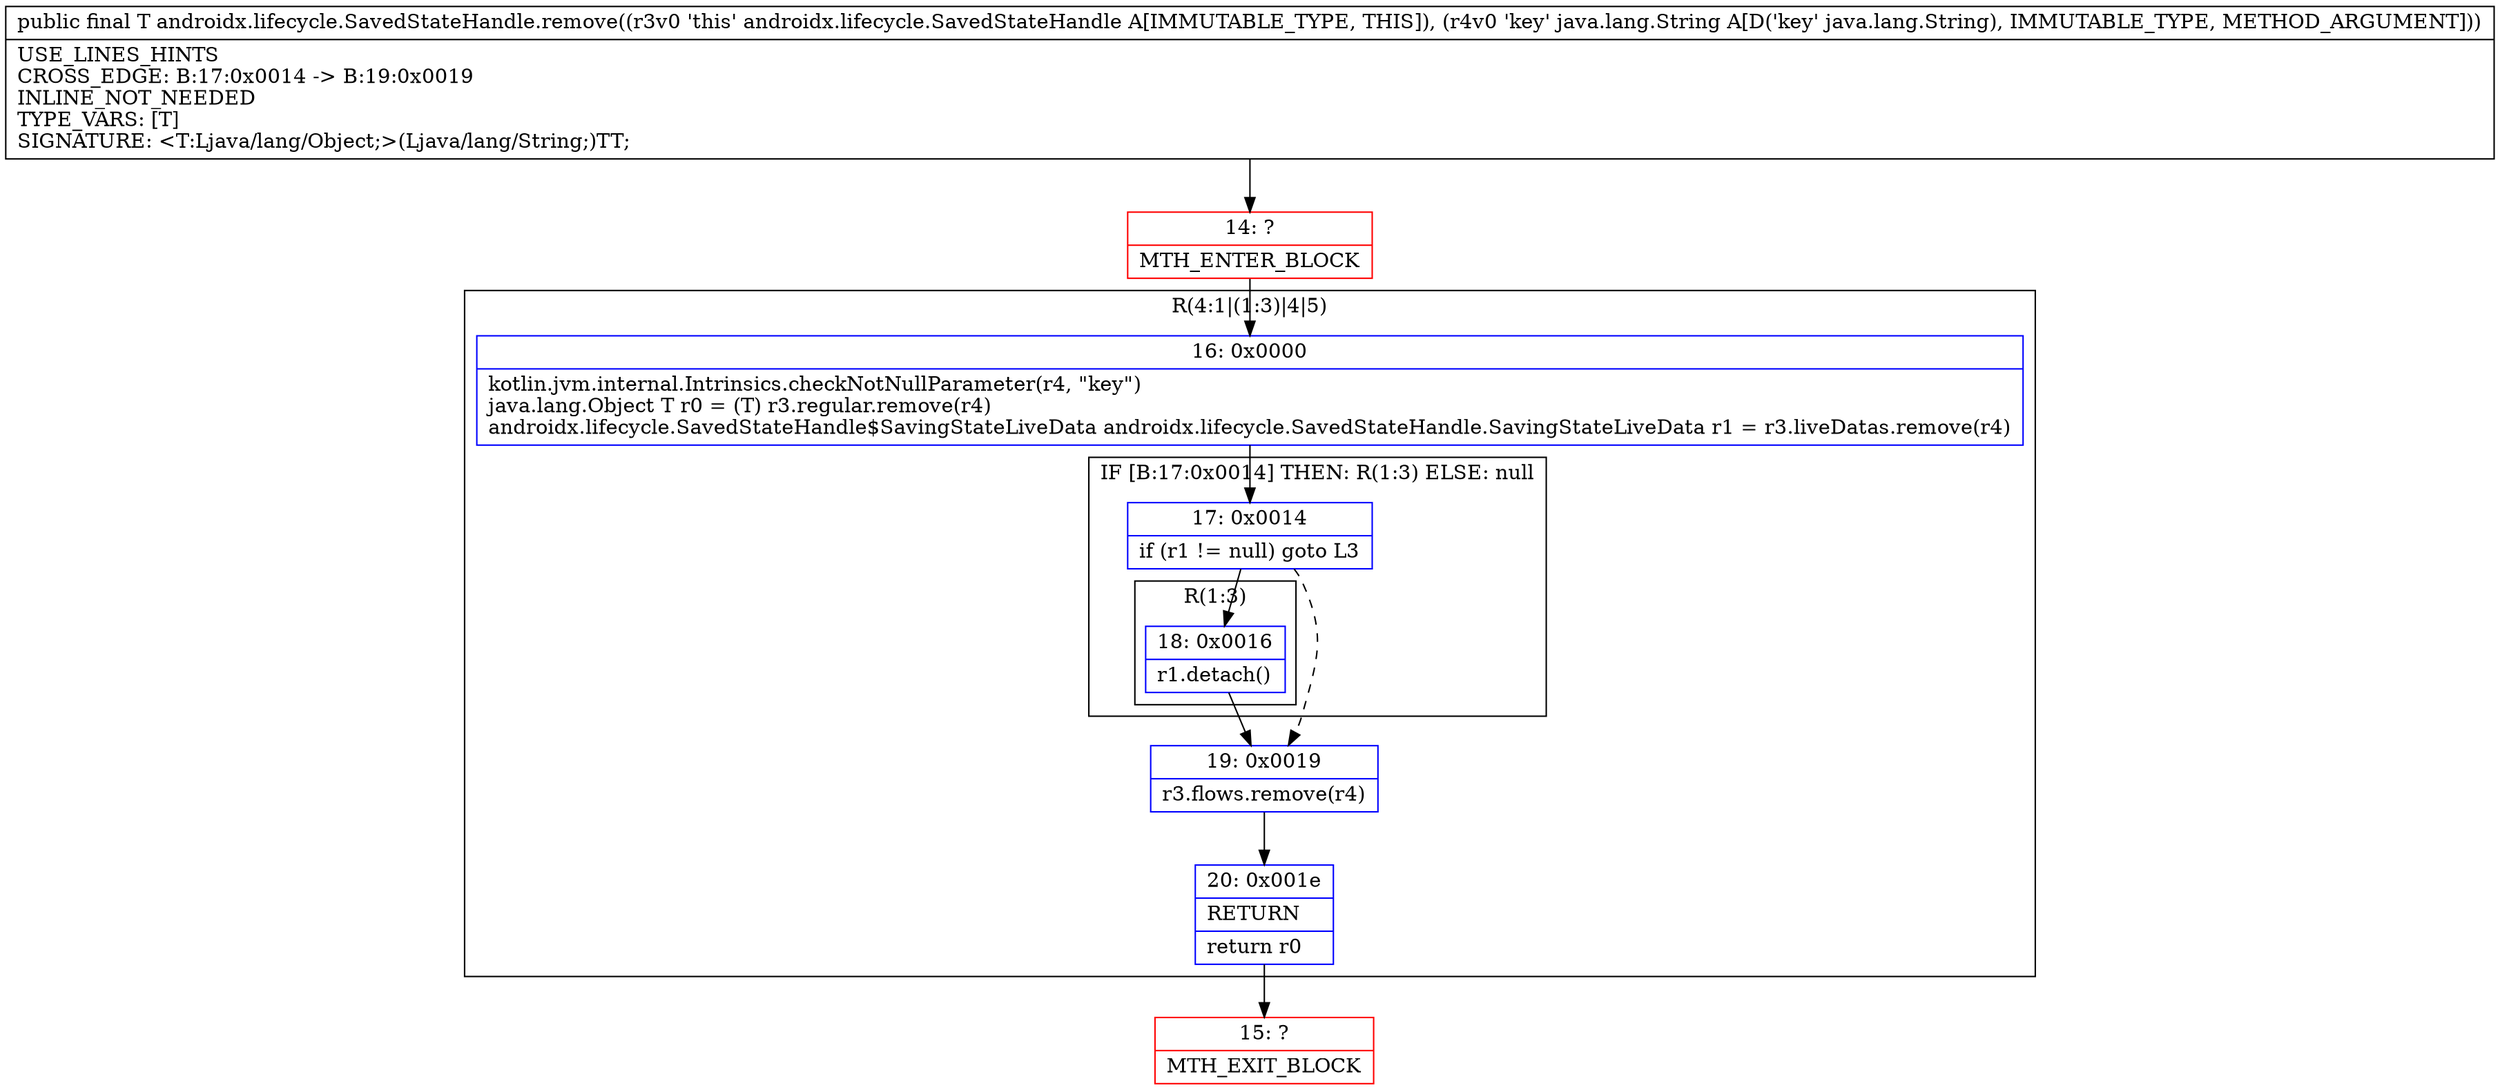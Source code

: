 digraph "CFG forandroidx.lifecycle.SavedStateHandle.remove(Ljava\/lang\/String;)Ljava\/lang\/Object;" {
subgraph cluster_Region_297037931 {
label = "R(4:1|(1:3)|4|5)";
node [shape=record,color=blue];
Node_16 [shape=record,label="{16\:\ 0x0000|kotlin.jvm.internal.Intrinsics.checkNotNullParameter(r4, \"key\")\ljava.lang.Object T r0 = (T) r3.regular.remove(r4)\landroidx.lifecycle.SavedStateHandle$SavingStateLiveData androidx.lifecycle.SavedStateHandle.SavingStateLiveData r1 = r3.liveDatas.remove(r4)\l}"];
subgraph cluster_IfRegion_962965883 {
label = "IF [B:17:0x0014] THEN: R(1:3) ELSE: null";
node [shape=record,color=blue];
Node_17 [shape=record,label="{17\:\ 0x0014|if (r1 != null) goto L3\l}"];
subgraph cluster_Region_1082370707 {
label = "R(1:3)";
node [shape=record,color=blue];
Node_18 [shape=record,label="{18\:\ 0x0016|r1.detach()\l}"];
}
}
Node_19 [shape=record,label="{19\:\ 0x0019|r3.flows.remove(r4)\l}"];
Node_20 [shape=record,label="{20\:\ 0x001e|RETURN\l|return r0\l}"];
}
Node_14 [shape=record,color=red,label="{14\:\ ?|MTH_ENTER_BLOCK\l}"];
Node_15 [shape=record,color=red,label="{15\:\ ?|MTH_EXIT_BLOCK\l}"];
MethodNode[shape=record,label="{public final T androidx.lifecycle.SavedStateHandle.remove((r3v0 'this' androidx.lifecycle.SavedStateHandle A[IMMUTABLE_TYPE, THIS]), (r4v0 'key' java.lang.String A[D('key' java.lang.String), IMMUTABLE_TYPE, METHOD_ARGUMENT]))  | USE_LINES_HINTS\lCROSS_EDGE: B:17:0x0014 \-\> B:19:0x0019\lINLINE_NOT_NEEDED\lTYPE_VARS: [T]\lSIGNATURE: \<T:Ljava\/lang\/Object;\>(Ljava\/lang\/String;)TT;\l}"];
MethodNode -> Node_14;Node_16 -> Node_17;
Node_17 -> Node_18;
Node_17 -> Node_19[style=dashed];
Node_18 -> Node_19;
Node_19 -> Node_20;
Node_20 -> Node_15;
Node_14 -> Node_16;
}

